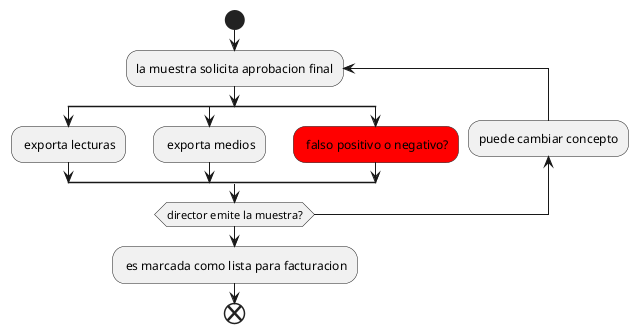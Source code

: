 @startuml
|emision|
start
repeat :la muestra solicita aprobacion final;
split
: exporta lecturas;
split again
: exporta medios;
split again;
#red: falso positivo o negativo?;
end split
backward :puede cambiar concepto;
repeat while (director emite la muestra?)
: es marcada como lista para facturacion;


end
@enduml
